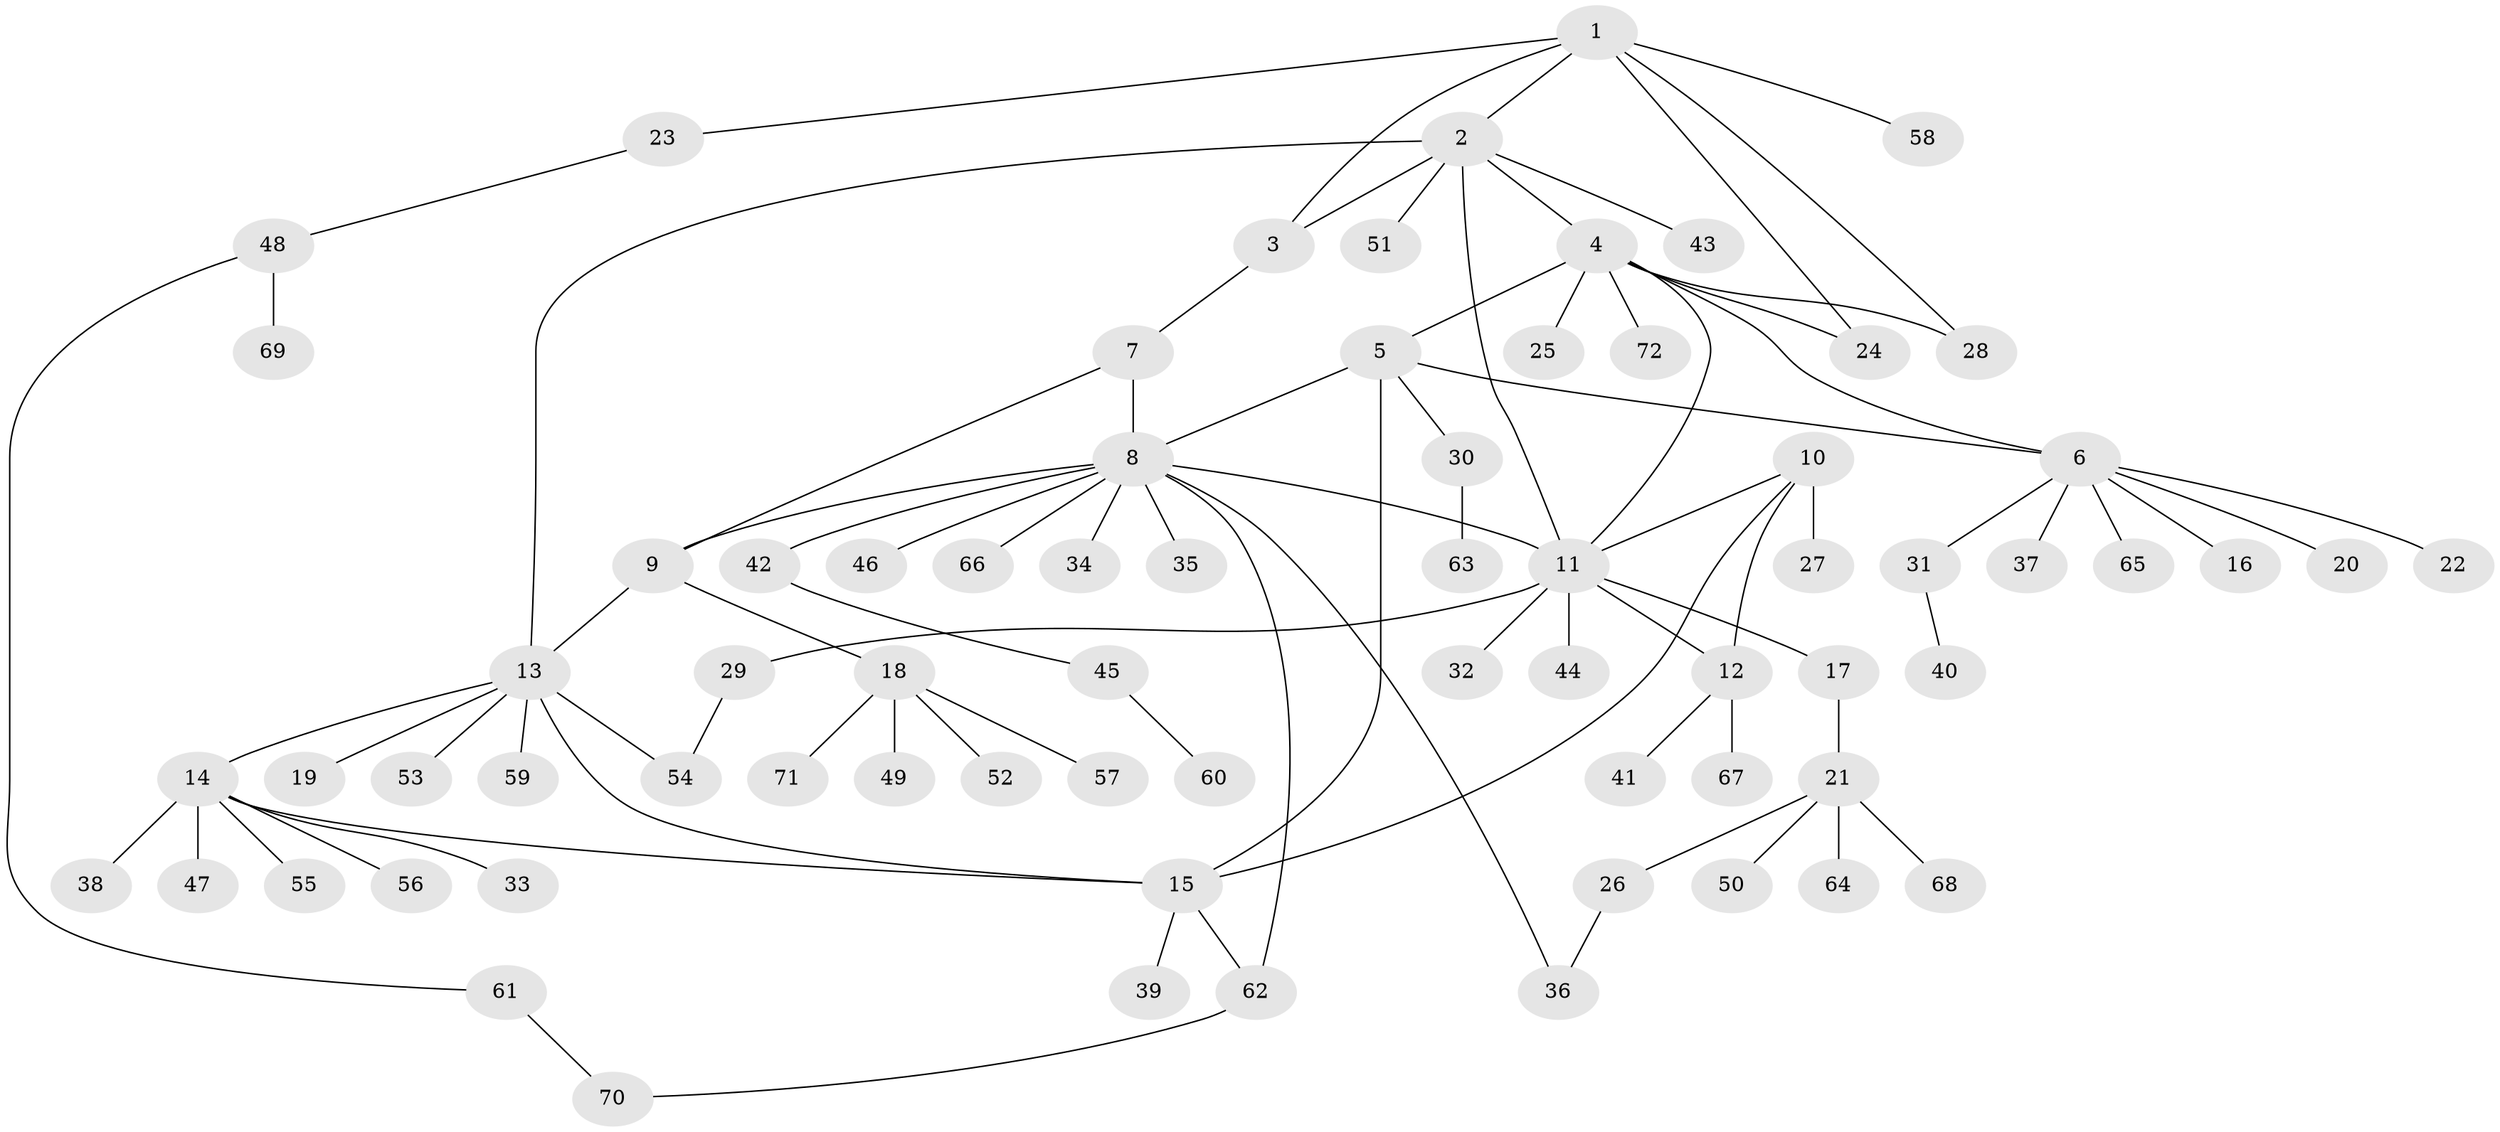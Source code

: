 // coarse degree distribution, {5: 0.04, 6: 0.02, 7: 0.04, 4: 0.04, 13: 0.02, 10: 0.04, 1: 0.72, 2: 0.06, 3: 0.02}
// Generated by graph-tools (version 1.1) at 2025/58/03/04/25 21:58:43]
// undirected, 72 vertices, 88 edges
graph export_dot {
graph [start="1"]
  node [color=gray90,style=filled];
  1;
  2;
  3;
  4;
  5;
  6;
  7;
  8;
  9;
  10;
  11;
  12;
  13;
  14;
  15;
  16;
  17;
  18;
  19;
  20;
  21;
  22;
  23;
  24;
  25;
  26;
  27;
  28;
  29;
  30;
  31;
  32;
  33;
  34;
  35;
  36;
  37;
  38;
  39;
  40;
  41;
  42;
  43;
  44;
  45;
  46;
  47;
  48;
  49;
  50;
  51;
  52;
  53;
  54;
  55;
  56;
  57;
  58;
  59;
  60;
  61;
  62;
  63;
  64;
  65;
  66;
  67;
  68;
  69;
  70;
  71;
  72;
  1 -- 2;
  1 -- 3;
  1 -- 23;
  1 -- 24;
  1 -- 28;
  1 -- 58;
  2 -- 3;
  2 -- 4;
  2 -- 11;
  2 -- 13;
  2 -- 43;
  2 -- 51;
  3 -- 7;
  4 -- 5;
  4 -- 6;
  4 -- 11;
  4 -- 24;
  4 -- 25;
  4 -- 28;
  4 -- 72;
  5 -- 6;
  5 -- 8;
  5 -- 15;
  5 -- 30;
  6 -- 16;
  6 -- 20;
  6 -- 22;
  6 -- 31;
  6 -- 37;
  6 -- 65;
  7 -- 8;
  7 -- 9;
  8 -- 9;
  8 -- 11;
  8 -- 34;
  8 -- 35;
  8 -- 36;
  8 -- 42;
  8 -- 46;
  8 -- 62;
  8 -- 66;
  9 -- 13;
  9 -- 18;
  10 -- 11;
  10 -- 12;
  10 -- 15;
  10 -- 27;
  11 -- 12;
  11 -- 17;
  11 -- 29;
  11 -- 32;
  11 -- 44;
  12 -- 41;
  12 -- 67;
  13 -- 14;
  13 -- 15;
  13 -- 19;
  13 -- 53;
  13 -- 54;
  13 -- 59;
  14 -- 15;
  14 -- 33;
  14 -- 38;
  14 -- 47;
  14 -- 55;
  14 -- 56;
  15 -- 39;
  15 -- 62;
  17 -- 21;
  18 -- 49;
  18 -- 52;
  18 -- 57;
  18 -- 71;
  21 -- 26;
  21 -- 50;
  21 -- 64;
  21 -- 68;
  23 -- 48;
  26 -- 36;
  29 -- 54;
  30 -- 63;
  31 -- 40;
  42 -- 45;
  45 -- 60;
  48 -- 61;
  48 -- 69;
  61 -- 70;
  62 -- 70;
}
